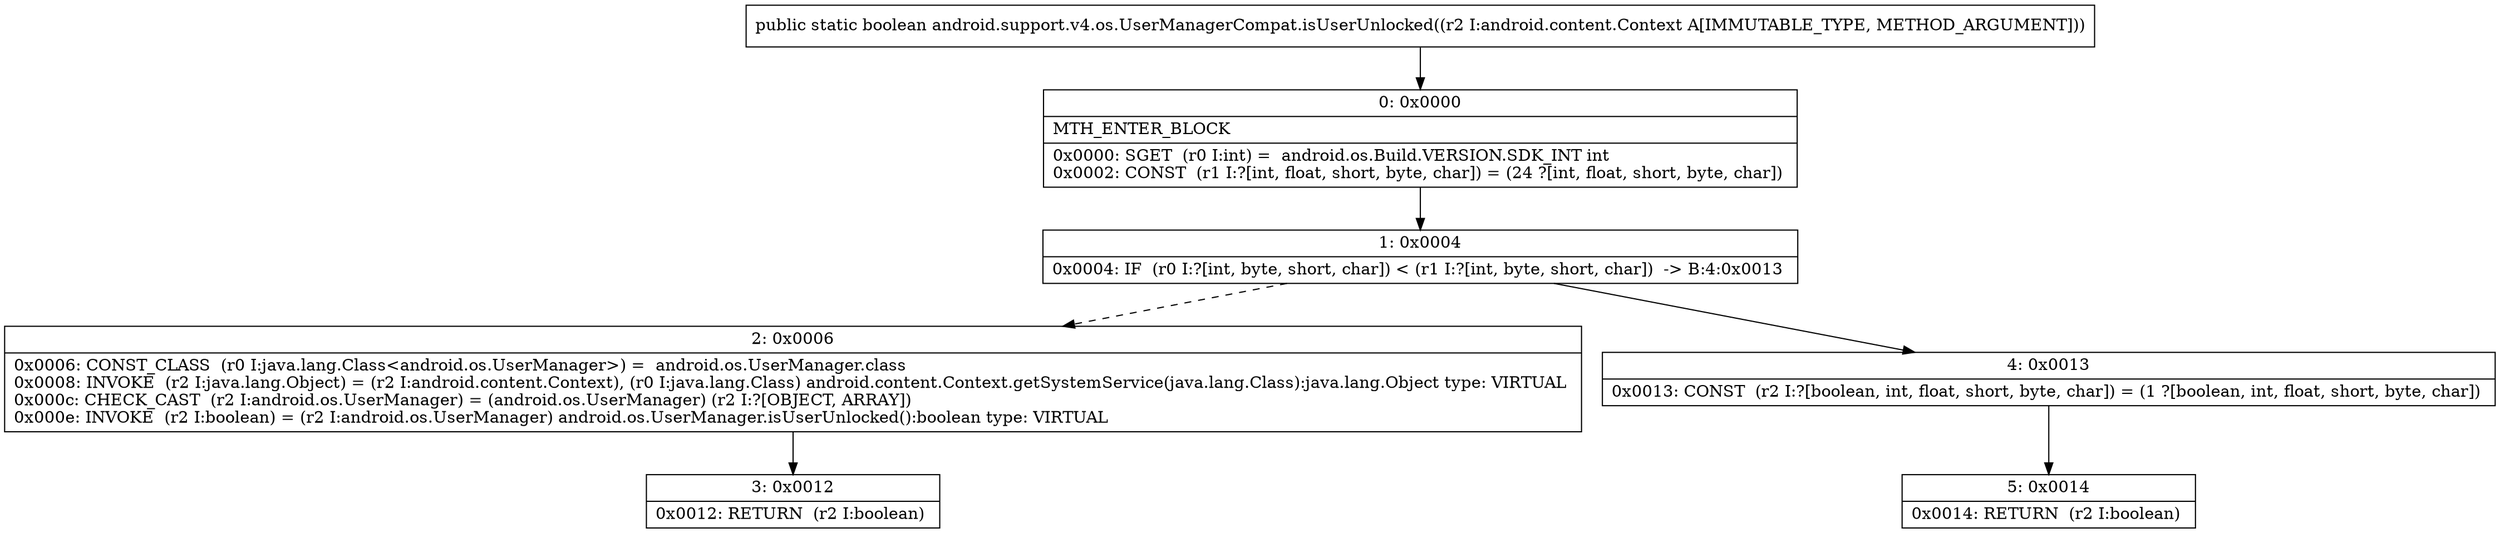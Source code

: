 digraph "CFG forandroid.support.v4.os.UserManagerCompat.isUserUnlocked(Landroid\/content\/Context;)Z" {
Node_0 [shape=record,label="{0\:\ 0x0000|MTH_ENTER_BLOCK\l|0x0000: SGET  (r0 I:int) =  android.os.Build.VERSION.SDK_INT int \l0x0002: CONST  (r1 I:?[int, float, short, byte, char]) = (24 ?[int, float, short, byte, char]) \l}"];
Node_1 [shape=record,label="{1\:\ 0x0004|0x0004: IF  (r0 I:?[int, byte, short, char]) \< (r1 I:?[int, byte, short, char])  \-\> B:4:0x0013 \l}"];
Node_2 [shape=record,label="{2\:\ 0x0006|0x0006: CONST_CLASS  (r0 I:java.lang.Class\<android.os.UserManager\>) =  android.os.UserManager.class \l0x0008: INVOKE  (r2 I:java.lang.Object) = (r2 I:android.content.Context), (r0 I:java.lang.Class) android.content.Context.getSystemService(java.lang.Class):java.lang.Object type: VIRTUAL \l0x000c: CHECK_CAST  (r2 I:android.os.UserManager) = (android.os.UserManager) (r2 I:?[OBJECT, ARRAY]) \l0x000e: INVOKE  (r2 I:boolean) = (r2 I:android.os.UserManager) android.os.UserManager.isUserUnlocked():boolean type: VIRTUAL \l}"];
Node_3 [shape=record,label="{3\:\ 0x0012|0x0012: RETURN  (r2 I:boolean) \l}"];
Node_4 [shape=record,label="{4\:\ 0x0013|0x0013: CONST  (r2 I:?[boolean, int, float, short, byte, char]) = (1 ?[boolean, int, float, short, byte, char]) \l}"];
Node_5 [shape=record,label="{5\:\ 0x0014|0x0014: RETURN  (r2 I:boolean) \l}"];
MethodNode[shape=record,label="{public static boolean android.support.v4.os.UserManagerCompat.isUserUnlocked((r2 I:android.content.Context A[IMMUTABLE_TYPE, METHOD_ARGUMENT])) }"];
MethodNode -> Node_0;
Node_0 -> Node_1;
Node_1 -> Node_2[style=dashed];
Node_1 -> Node_4;
Node_2 -> Node_3;
Node_4 -> Node_5;
}

